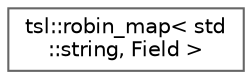 digraph "Graphical Class Hierarchy"
{
 // INTERACTIVE_SVG=YES
 // LATEX_PDF_SIZE
  bgcolor="transparent";
  edge [fontname=Helvetica,fontsize=10,labelfontname=Helvetica,labelfontsize=10];
  node [fontname=Helvetica,fontsize=10,shape=box,height=0.2,width=0.4];
  rankdir="LR";
  Node0 [id="Node000000",label="tsl::robin_map\< std\l::string, Field \>",height=0.2,width=0.4,color="grey40", fillcolor="white", style="filled",URL="$classtsl_1_1robin__map.html",tooltip=" "];
}
